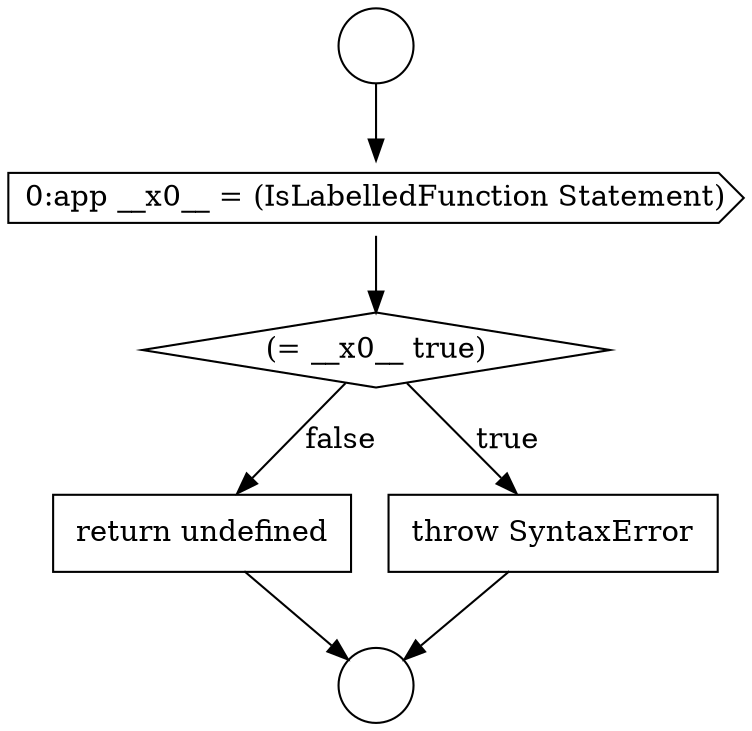 digraph {
  node19946 [shape=none, margin=0, label=<<font color="black">
    <table border="0" cellborder="1" cellspacing="0" cellpadding="10">
      <tr><td align="left">return undefined</td></tr>
    </table>
  </font>> color="black" fillcolor="white" style=filled]
  node19943 [shape=cds, label=<<font color="black">0:app __x0__ = (IsLabelledFunction Statement)</font>> color="black" fillcolor="white" style=filled]
  node19941 [shape=circle label=" " color="black" fillcolor="white" style=filled]
  node19945 [shape=none, margin=0, label=<<font color="black">
    <table border="0" cellborder="1" cellspacing="0" cellpadding="10">
      <tr><td align="left">throw SyntaxError</td></tr>
    </table>
  </font>> color="black" fillcolor="white" style=filled]
  node19942 [shape=circle label=" " color="black" fillcolor="white" style=filled]
  node19944 [shape=diamond, label=<<font color="black">(= __x0__ true)</font>> color="black" fillcolor="white" style=filled]
  node19944 -> node19945 [label=<<font color="black">true</font>> color="black"]
  node19944 -> node19946 [label=<<font color="black">false</font>> color="black"]
  node19943 -> node19944 [ color="black"]
  node19946 -> node19942 [ color="black"]
  node19941 -> node19943 [ color="black"]
  node19945 -> node19942 [ color="black"]
}
